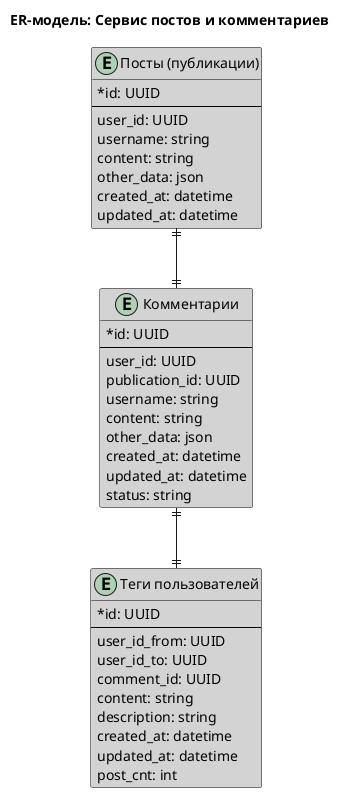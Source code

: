 @startuml

skinparam linetype ortho
skinparam classAttributeIconSize 0
skinparam class {
    BackgroundColor LightGray
    BorderColor Black
}

title ER-модель: Сервис постов и комментариев

entity "Посты (публикации)" as Publications {
    *id: UUID
    --
    user_id: UUID
    username: string
    content: string
    other_data: json
    created_at: datetime
    updated_at: datetime
}

entity "Комментарии" as Comments {
    *id: UUID
    --
    user_id: UUID
    publication_id: UUID
    username: string
    content: string
    other_data: json
    created_at: datetime
    updated_at: datetime
    status: string
}

entity "Теги пользователей" as Tags {
    *id: UUID
    --
    user_id_from: UUID
    user_id_to: UUID
    comment_id: UUID
    content: string
    description: string
    created_at: datetime
    updated_at: datetime
    post_cnt: int
}

Publications ||--|| Comments
Comments ||--|| Tags

@enduml
